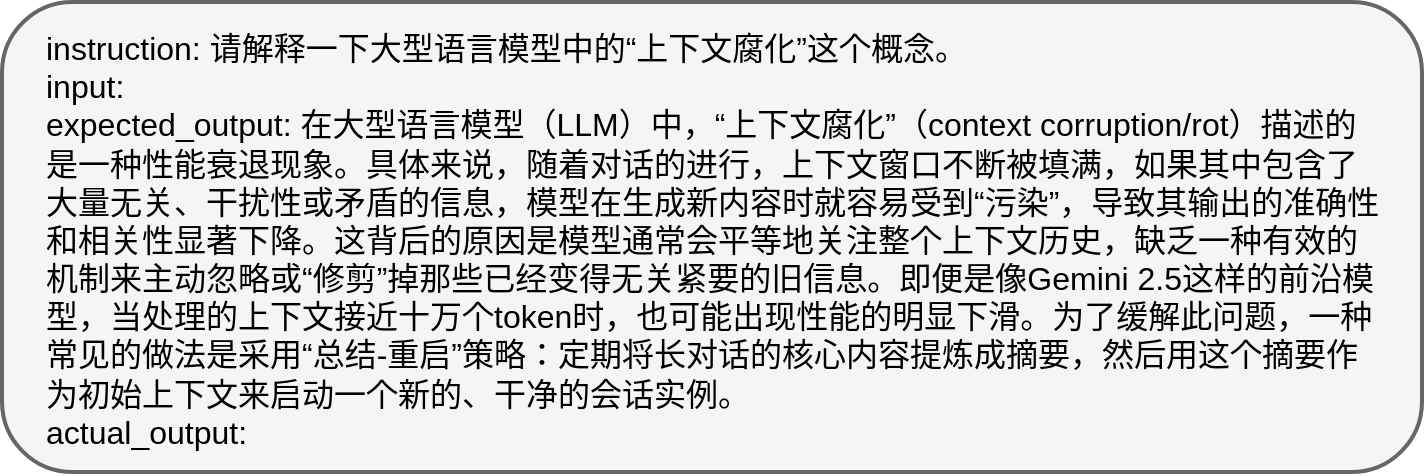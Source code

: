 <mxfile version="28.1.2">
  <diagram name="Page-1" id="uYA3SVWpcQxgwXvvOiWU">
    <mxGraphModel dx="1634" dy="24" grid="0" gridSize="10" guides="1" tooltips="1" connect="1" arrows="1" fold="1" page="0" pageScale="1" pageWidth="850" pageHeight="1100" math="0" shadow="0">
      <root>
        <mxCell id="0" />
        <mxCell id="1" parent="0" />
        <mxCell id="zjHMiJxW94jDNmOPaHS4-2" value="" style="rounded=1;whiteSpace=wrap;html=1;fillColor=#f5f5f5;fontColor=#333333;strokeColor=#666666;strokeWidth=2;" vertex="1" parent="1">
          <mxGeometry x="-60" y="820" width="710" height="235" as="geometry" />
        </mxCell>
        <mxCell id="zjHMiJxW94jDNmOPaHS4-1" value="&lt;span id=&quot;docs-internal-guid-e822da75-7fff-64b2-2181-59b8214d0fcc&quot;&gt;&lt;span style=&quot;font-family: Arial, sans-serif; background-color: transparent; font-variant-numeric: normal; font-variant-east-asian: normal; font-variant-alternates: normal; font-variant-position: normal; font-variant-emoji: normal; vertical-align: baseline; white-space-collapse: preserve;&quot;&gt;&lt;font style=&quot;font-size: 16px;&quot;&gt;instruction: 请解释一下大型语言模型中的“上下文腐化”这个概念。&lt;/font&gt;&lt;/span&gt;&lt;/span&gt;&lt;div&gt;&lt;span&gt;&lt;span style=&quot;font-family: Arial, sans-serif; background-color: transparent; font-variant-numeric: normal; font-variant-east-asian: normal; font-variant-alternates: normal; font-variant-position: normal; font-variant-emoji: normal; vertical-align: baseline; white-space-collapse: preserve;&quot;&gt;&lt;font style=&quot;font-size: 16px;&quot;&gt;input: &lt;/font&gt;&lt;/span&gt;&lt;/span&gt;&lt;/div&gt;&lt;div&gt;&lt;span&gt;&lt;span style=&quot;font-family: Arial, sans-serif; background-color: transparent; font-variant-numeric: normal; font-variant-east-asian: normal; font-variant-alternates: normal; font-variant-position: normal; font-variant-emoji: normal; vertical-align: baseline; white-space-collapse: preserve;&quot;&gt;&lt;font style=&quot;font-size: 16px;&quot;&gt;expected_output: 在大型语言模型（LLM）中，“上下文腐化”（context corruption/rot）描述的是一种性能衰退现象。具体来说，随着对话的进行，上下文窗口不断被填满，如果其中包含了大量无关、干扰性或矛盾的信息，模型在生成新内容时就容易受到“污染”，导致其输出的准确性和相关性显著下降。这背后的原因是模型通常会平等地关注整个上下文历史，缺乏一种有效的机制来主动忽略或“修剪”掉那些已经变得无关紧要的旧信息。即便是像Gemini 2.5这样的前沿模型，当处理的上下文接近十万个token时，也可能出现性能的明显下滑。为了缓解此问题，一种常见的做法是采用“总结-重启”策略：定期将长对话的核心内容提炼成摘要，然后用这个摘要作为初始上下文来启动一个新的、干净的会话实例。&lt;/font&gt;&lt;/span&gt;&lt;/span&gt;&lt;/div&gt;&lt;div&gt;&lt;span&gt;&lt;span style=&quot;font-family: Arial, sans-serif; background-color: transparent; font-variant-numeric: normal; font-variant-east-asian: normal; font-variant-alternates: normal; font-variant-position: normal; font-variant-emoji: normal; vertical-align: baseline; white-space-collapse: preserve;&quot;&gt;&lt;font style=&quot;font-size: 16px;&quot;&gt;actual_output:&lt;/font&gt;&lt;/span&gt;&lt;/span&gt;&lt;/div&gt;" style="text;html=1;align=left;verticalAlign=middle;whiteSpace=wrap;rounded=0;" vertex="1" parent="1">
          <mxGeometry x="-40" y="827.5" width="669" height="222.5" as="geometry" />
        </mxCell>
      </root>
    </mxGraphModel>
  </diagram>
</mxfile>

